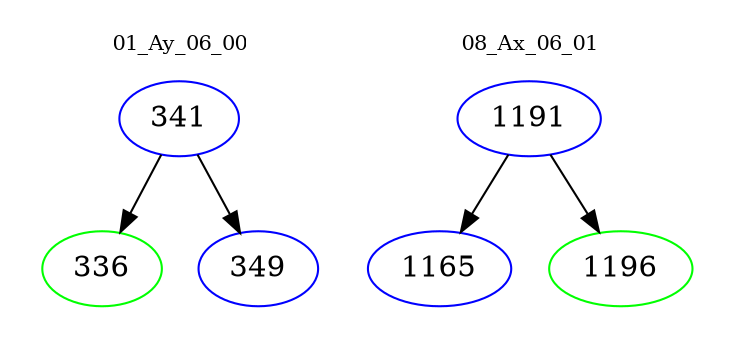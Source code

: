 digraph{
subgraph cluster_0 {
color = white
label = "01_Ay_06_00";
fontsize=10;
T0_341 [label="341", color="blue"]
T0_341 -> T0_336 [color="black"]
T0_336 [label="336", color="green"]
T0_341 -> T0_349 [color="black"]
T0_349 [label="349", color="blue"]
}
subgraph cluster_1 {
color = white
label = "08_Ax_06_01";
fontsize=10;
T1_1191 [label="1191", color="blue"]
T1_1191 -> T1_1165 [color="black"]
T1_1165 [label="1165", color="blue"]
T1_1191 -> T1_1196 [color="black"]
T1_1196 [label="1196", color="green"]
}
}
